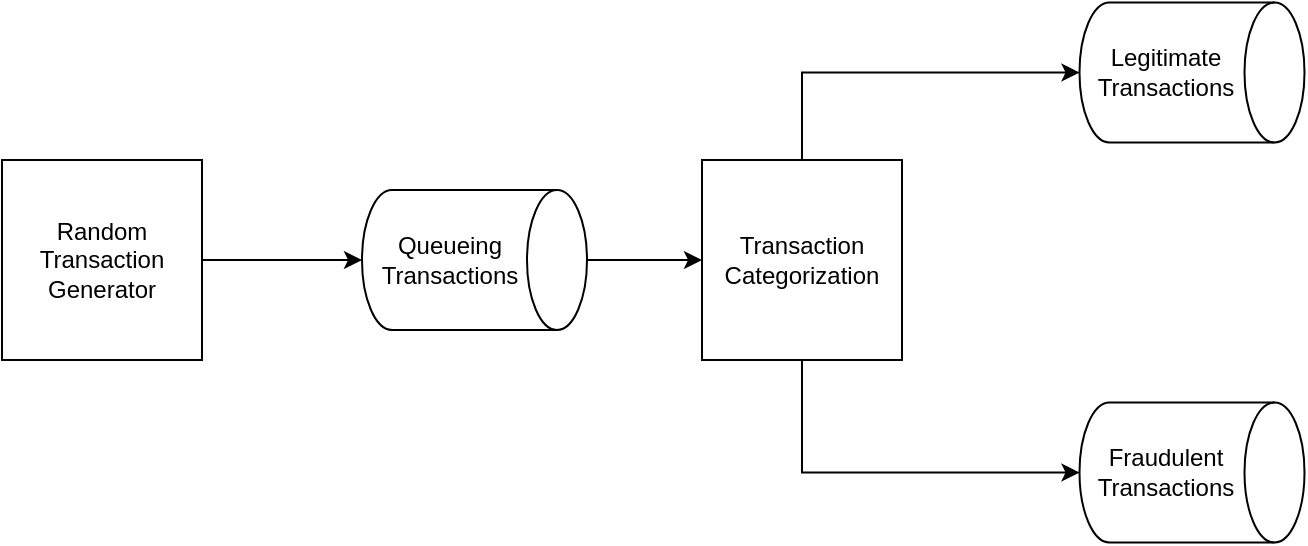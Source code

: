 <mxfile version="14.6.13" type="device"><diagram id="NHga--yyrnLuGczZ1I2n" name="Page-1"><mxGraphModel dx="946" dy="594" grid="1" gridSize="10" guides="1" tooltips="1" connect="1" arrows="1" fold="1" page="1" pageScale="1" pageWidth="850" pageHeight="1100" math="0" shadow="0"><root><mxCell id="0"/><mxCell id="1" parent="0"/><mxCell id="-3tnz-qpM7y3vbege4F2-5" style="edgeStyle=orthogonalEdgeStyle;rounded=0;orthogonalLoop=1;jettySize=auto;html=1;" edge="1" parent="1" source="-3tnz-qpM7y3vbege4F2-1" target="-3tnz-qpM7y3vbege4F2-4"><mxGeometry relative="1" as="geometry"/></mxCell><mxCell id="-3tnz-qpM7y3vbege4F2-1" value="Queueing Transactions" style="shape=cylinder3;whiteSpace=wrap;html=1;boundedLbl=1;backgroundOutline=1;size=15;rotation=90;labelPosition=center;verticalLabelPosition=middle;align=center;verticalAlign=middle;horizontal=0;" vertex="1" parent="1"><mxGeometry x="211.25" y="203.75" width="70" height="112.5" as="geometry"/></mxCell><mxCell id="-3tnz-qpM7y3vbege4F2-3" style="edgeStyle=orthogonalEdgeStyle;rounded=0;orthogonalLoop=1;jettySize=auto;html=1;exitX=1;exitY=0.5;exitDx=0;exitDy=0;entryX=0.5;entryY=1;entryDx=0;entryDy=0;entryPerimeter=0;" edge="1" parent="1" source="-3tnz-qpM7y3vbege4F2-2" target="-3tnz-qpM7y3vbege4F2-1"><mxGeometry relative="1" as="geometry"><mxPoint x="180" y="260" as="targetPoint"/></mxGeometry></mxCell><mxCell id="-3tnz-qpM7y3vbege4F2-2" value="Random Transaction Generator" style="whiteSpace=wrap;html=1;aspect=fixed;" vertex="1" parent="1"><mxGeometry x="10" y="210" width="100" height="100" as="geometry"/></mxCell><mxCell id="-3tnz-qpM7y3vbege4F2-8" style="edgeStyle=orthogonalEdgeStyle;rounded=0;orthogonalLoop=1;jettySize=auto;html=1;exitX=0.5;exitY=0;exitDx=0;exitDy=0;entryX=0.5;entryY=1;entryDx=0;entryDy=0;entryPerimeter=0;" edge="1" parent="1" source="-3tnz-qpM7y3vbege4F2-4" target="-3tnz-qpM7y3vbege4F2-6"><mxGeometry relative="1" as="geometry"/></mxCell><mxCell id="-3tnz-qpM7y3vbege4F2-9" style="edgeStyle=orthogonalEdgeStyle;rounded=0;orthogonalLoop=1;jettySize=auto;html=1;exitX=0.5;exitY=1;exitDx=0;exitDy=0;entryX=0.5;entryY=1;entryDx=0;entryDy=0;entryPerimeter=0;" edge="1" parent="1" source="-3tnz-qpM7y3vbege4F2-4" target="-3tnz-qpM7y3vbege4F2-7"><mxGeometry relative="1" as="geometry"/></mxCell><mxCell id="-3tnz-qpM7y3vbege4F2-4" value="Transaction Categorization" style="whiteSpace=wrap;html=1;aspect=fixed;" vertex="1" parent="1"><mxGeometry x="360" y="210" width="100" height="100" as="geometry"/></mxCell><mxCell id="-3tnz-qpM7y3vbege4F2-6" value="Legitimate Transactions" style="shape=cylinder3;whiteSpace=wrap;html=1;boundedLbl=1;backgroundOutline=1;size=15;rotation=90;labelPosition=center;verticalLabelPosition=middle;align=center;verticalAlign=middle;horizontal=0;" vertex="1" parent="1"><mxGeometry x="570" y="110" width="70" height="112.5" as="geometry"/></mxCell><mxCell id="-3tnz-qpM7y3vbege4F2-7" value="Fraudulent Transactions" style="shape=cylinder3;whiteSpace=wrap;html=1;boundedLbl=1;backgroundOutline=1;size=15;rotation=90;labelPosition=center;verticalLabelPosition=middle;align=center;verticalAlign=middle;horizontal=0;" vertex="1" parent="1"><mxGeometry x="570" y="310" width="70" height="112.5" as="geometry"/></mxCell></root></mxGraphModel></diagram></mxfile>
